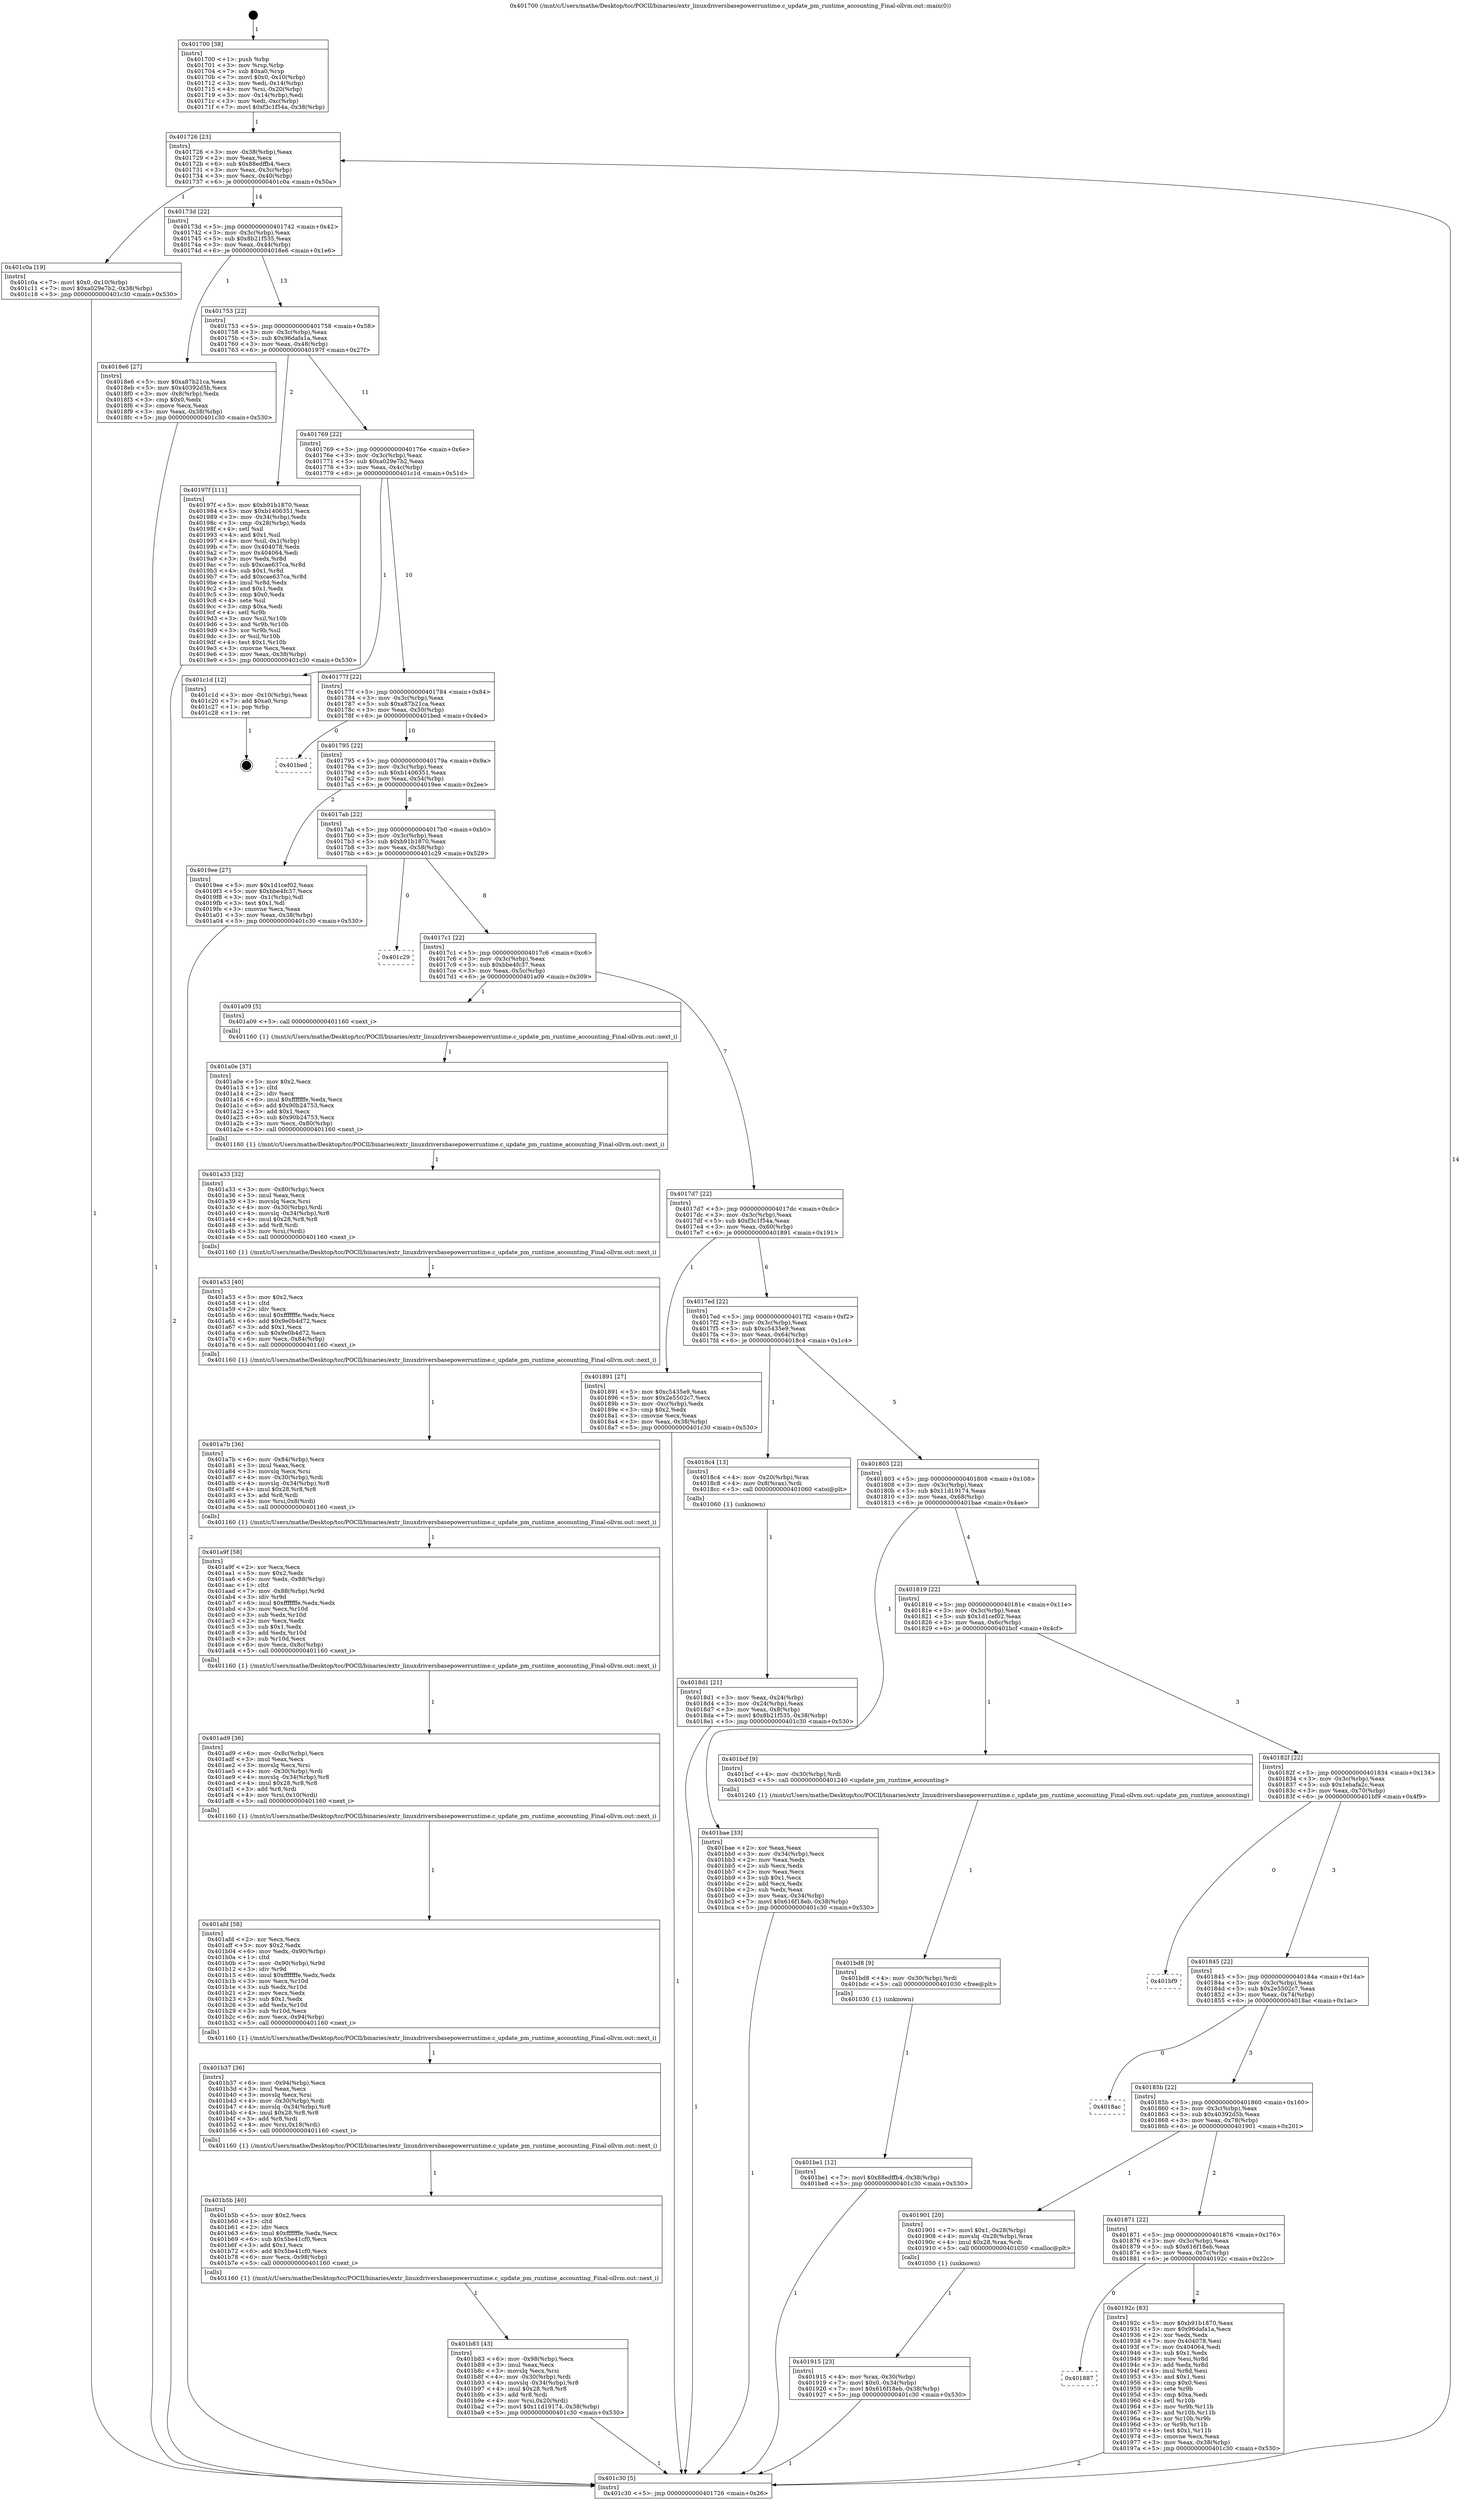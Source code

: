 digraph "0x401700" {
  label = "0x401700 (/mnt/c/Users/mathe/Desktop/tcc/POCII/binaries/extr_linuxdriversbasepowerruntime.c_update_pm_runtime_accounting_Final-ollvm.out::main(0))"
  labelloc = "t"
  node[shape=record]

  Entry [label="",width=0.3,height=0.3,shape=circle,fillcolor=black,style=filled]
  "0x401726" [label="{
     0x401726 [23]\l
     | [instrs]\l
     &nbsp;&nbsp;0x401726 \<+3\>: mov -0x38(%rbp),%eax\l
     &nbsp;&nbsp;0x401729 \<+2\>: mov %eax,%ecx\l
     &nbsp;&nbsp;0x40172b \<+6\>: sub $0x88edffb4,%ecx\l
     &nbsp;&nbsp;0x401731 \<+3\>: mov %eax,-0x3c(%rbp)\l
     &nbsp;&nbsp;0x401734 \<+3\>: mov %ecx,-0x40(%rbp)\l
     &nbsp;&nbsp;0x401737 \<+6\>: je 0000000000401c0a \<main+0x50a\>\l
  }"]
  "0x401c0a" [label="{
     0x401c0a [19]\l
     | [instrs]\l
     &nbsp;&nbsp;0x401c0a \<+7\>: movl $0x0,-0x10(%rbp)\l
     &nbsp;&nbsp;0x401c11 \<+7\>: movl $0xa029e7b2,-0x38(%rbp)\l
     &nbsp;&nbsp;0x401c18 \<+5\>: jmp 0000000000401c30 \<main+0x530\>\l
  }"]
  "0x40173d" [label="{
     0x40173d [22]\l
     | [instrs]\l
     &nbsp;&nbsp;0x40173d \<+5\>: jmp 0000000000401742 \<main+0x42\>\l
     &nbsp;&nbsp;0x401742 \<+3\>: mov -0x3c(%rbp),%eax\l
     &nbsp;&nbsp;0x401745 \<+5\>: sub $0x8b21f535,%eax\l
     &nbsp;&nbsp;0x40174a \<+3\>: mov %eax,-0x44(%rbp)\l
     &nbsp;&nbsp;0x40174d \<+6\>: je 00000000004018e6 \<main+0x1e6\>\l
  }"]
  Exit [label="",width=0.3,height=0.3,shape=circle,fillcolor=black,style=filled,peripheries=2]
  "0x4018e6" [label="{
     0x4018e6 [27]\l
     | [instrs]\l
     &nbsp;&nbsp;0x4018e6 \<+5\>: mov $0xa87b21ca,%eax\l
     &nbsp;&nbsp;0x4018eb \<+5\>: mov $0x40392d5b,%ecx\l
     &nbsp;&nbsp;0x4018f0 \<+3\>: mov -0x8(%rbp),%edx\l
     &nbsp;&nbsp;0x4018f3 \<+3\>: cmp $0x0,%edx\l
     &nbsp;&nbsp;0x4018f6 \<+3\>: cmove %ecx,%eax\l
     &nbsp;&nbsp;0x4018f9 \<+3\>: mov %eax,-0x38(%rbp)\l
     &nbsp;&nbsp;0x4018fc \<+5\>: jmp 0000000000401c30 \<main+0x530\>\l
  }"]
  "0x401753" [label="{
     0x401753 [22]\l
     | [instrs]\l
     &nbsp;&nbsp;0x401753 \<+5\>: jmp 0000000000401758 \<main+0x58\>\l
     &nbsp;&nbsp;0x401758 \<+3\>: mov -0x3c(%rbp),%eax\l
     &nbsp;&nbsp;0x40175b \<+5\>: sub $0x96dafa1a,%eax\l
     &nbsp;&nbsp;0x401760 \<+3\>: mov %eax,-0x48(%rbp)\l
     &nbsp;&nbsp;0x401763 \<+6\>: je 000000000040197f \<main+0x27f\>\l
  }"]
  "0x401be1" [label="{
     0x401be1 [12]\l
     | [instrs]\l
     &nbsp;&nbsp;0x401be1 \<+7\>: movl $0x88edffb4,-0x38(%rbp)\l
     &nbsp;&nbsp;0x401be8 \<+5\>: jmp 0000000000401c30 \<main+0x530\>\l
  }"]
  "0x40197f" [label="{
     0x40197f [111]\l
     | [instrs]\l
     &nbsp;&nbsp;0x40197f \<+5\>: mov $0xb91b1870,%eax\l
     &nbsp;&nbsp;0x401984 \<+5\>: mov $0xb1406351,%ecx\l
     &nbsp;&nbsp;0x401989 \<+3\>: mov -0x34(%rbp),%edx\l
     &nbsp;&nbsp;0x40198c \<+3\>: cmp -0x28(%rbp),%edx\l
     &nbsp;&nbsp;0x40198f \<+4\>: setl %sil\l
     &nbsp;&nbsp;0x401993 \<+4\>: and $0x1,%sil\l
     &nbsp;&nbsp;0x401997 \<+4\>: mov %sil,-0x1(%rbp)\l
     &nbsp;&nbsp;0x40199b \<+7\>: mov 0x404078,%edx\l
     &nbsp;&nbsp;0x4019a2 \<+7\>: mov 0x404064,%edi\l
     &nbsp;&nbsp;0x4019a9 \<+3\>: mov %edx,%r8d\l
     &nbsp;&nbsp;0x4019ac \<+7\>: sub $0xcae637ca,%r8d\l
     &nbsp;&nbsp;0x4019b3 \<+4\>: sub $0x1,%r8d\l
     &nbsp;&nbsp;0x4019b7 \<+7\>: add $0xcae637ca,%r8d\l
     &nbsp;&nbsp;0x4019be \<+4\>: imul %r8d,%edx\l
     &nbsp;&nbsp;0x4019c2 \<+3\>: and $0x1,%edx\l
     &nbsp;&nbsp;0x4019c5 \<+3\>: cmp $0x0,%edx\l
     &nbsp;&nbsp;0x4019c8 \<+4\>: sete %sil\l
     &nbsp;&nbsp;0x4019cc \<+3\>: cmp $0xa,%edi\l
     &nbsp;&nbsp;0x4019cf \<+4\>: setl %r9b\l
     &nbsp;&nbsp;0x4019d3 \<+3\>: mov %sil,%r10b\l
     &nbsp;&nbsp;0x4019d6 \<+3\>: and %r9b,%r10b\l
     &nbsp;&nbsp;0x4019d9 \<+3\>: xor %r9b,%sil\l
     &nbsp;&nbsp;0x4019dc \<+3\>: or %sil,%r10b\l
     &nbsp;&nbsp;0x4019df \<+4\>: test $0x1,%r10b\l
     &nbsp;&nbsp;0x4019e3 \<+3\>: cmovne %ecx,%eax\l
     &nbsp;&nbsp;0x4019e6 \<+3\>: mov %eax,-0x38(%rbp)\l
     &nbsp;&nbsp;0x4019e9 \<+5\>: jmp 0000000000401c30 \<main+0x530\>\l
  }"]
  "0x401769" [label="{
     0x401769 [22]\l
     | [instrs]\l
     &nbsp;&nbsp;0x401769 \<+5\>: jmp 000000000040176e \<main+0x6e\>\l
     &nbsp;&nbsp;0x40176e \<+3\>: mov -0x3c(%rbp),%eax\l
     &nbsp;&nbsp;0x401771 \<+5\>: sub $0xa029e7b2,%eax\l
     &nbsp;&nbsp;0x401776 \<+3\>: mov %eax,-0x4c(%rbp)\l
     &nbsp;&nbsp;0x401779 \<+6\>: je 0000000000401c1d \<main+0x51d\>\l
  }"]
  "0x401bd8" [label="{
     0x401bd8 [9]\l
     | [instrs]\l
     &nbsp;&nbsp;0x401bd8 \<+4\>: mov -0x30(%rbp),%rdi\l
     &nbsp;&nbsp;0x401bdc \<+5\>: call 0000000000401030 \<free@plt\>\l
     | [calls]\l
     &nbsp;&nbsp;0x401030 \{1\} (unknown)\l
  }"]
  "0x401c1d" [label="{
     0x401c1d [12]\l
     | [instrs]\l
     &nbsp;&nbsp;0x401c1d \<+3\>: mov -0x10(%rbp),%eax\l
     &nbsp;&nbsp;0x401c20 \<+7\>: add $0xa0,%rsp\l
     &nbsp;&nbsp;0x401c27 \<+1\>: pop %rbp\l
     &nbsp;&nbsp;0x401c28 \<+1\>: ret\l
  }"]
  "0x40177f" [label="{
     0x40177f [22]\l
     | [instrs]\l
     &nbsp;&nbsp;0x40177f \<+5\>: jmp 0000000000401784 \<main+0x84\>\l
     &nbsp;&nbsp;0x401784 \<+3\>: mov -0x3c(%rbp),%eax\l
     &nbsp;&nbsp;0x401787 \<+5\>: sub $0xa87b21ca,%eax\l
     &nbsp;&nbsp;0x40178c \<+3\>: mov %eax,-0x50(%rbp)\l
     &nbsp;&nbsp;0x40178f \<+6\>: je 0000000000401bed \<main+0x4ed\>\l
  }"]
  "0x401b83" [label="{
     0x401b83 [43]\l
     | [instrs]\l
     &nbsp;&nbsp;0x401b83 \<+6\>: mov -0x98(%rbp),%ecx\l
     &nbsp;&nbsp;0x401b89 \<+3\>: imul %eax,%ecx\l
     &nbsp;&nbsp;0x401b8c \<+3\>: movslq %ecx,%rsi\l
     &nbsp;&nbsp;0x401b8f \<+4\>: mov -0x30(%rbp),%rdi\l
     &nbsp;&nbsp;0x401b93 \<+4\>: movslq -0x34(%rbp),%r8\l
     &nbsp;&nbsp;0x401b97 \<+4\>: imul $0x28,%r8,%r8\l
     &nbsp;&nbsp;0x401b9b \<+3\>: add %r8,%rdi\l
     &nbsp;&nbsp;0x401b9e \<+4\>: mov %rsi,0x20(%rdi)\l
     &nbsp;&nbsp;0x401ba2 \<+7\>: movl $0x11d19174,-0x38(%rbp)\l
     &nbsp;&nbsp;0x401ba9 \<+5\>: jmp 0000000000401c30 \<main+0x530\>\l
  }"]
  "0x401bed" [label="{
     0x401bed\l
  }", style=dashed]
  "0x401795" [label="{
     0x401795 [22]\l
     | [instrs]\l
     &nbsp;&nbsp;0x401795 \<+5\>: jmp 000000000040179a \<main+0x9a\>\l
     &nbsp;&nbsp;0x40179a \<+3\>: mov -0x3c(%rbp),%eax\l
     &nbsp;&nbsp;0x40179d \<+5\>: sub $0xb1406351,%eax\l
     &nbsp;&nbsp;0x4017a2 \<+3\>: mov %eax,-0x54(%rbp)\l
     &nbsp;&nbsp;0x4017a5 \<+6\>: je 00000000004019ee \<main+0x2ee\>\l
  }"]
  "0x401b5b" [label="{
     0x401b5b [40]\l
     | [instrs]\l
     &nbsp;&nbsp;0x401b5b \<+5\>: mov $0x2,%ecx\l
     &nbsp;&nbsp;0x401b60 \<+1\>: cltd\l
     &nbsp;&nbsp;0x401b61 \<+2\>: idiv %ecx\l
     &nbsp;&nbsp;0x401b63 \<+6\>: imul $0xfffffffe,%edx,%ecx\l
     &nbsp;&nbsp;0x401b69 \<+6\>: sub $0x5be41cf0,%ecx\l
     &nbsp;&nbsp;0x401b6f \<+3\>: add $0x1,%ecx\l
     &nbsp;&nbsp;0x401b72 \<+6\>: add $0x5be41cf0,%ecx\l
     &nbsp;&nbsp;0x401b78 \<+6\>: mov %ecx,-0x98(%rbp)\l
     &nbsp;&nbsp;0x401b7e \<+5\>: call 0000000000401160 \<next_i\>\l
     | [calls]\l
     &nbsp;&nbsp;0x401160 \{1\} (/mnt/c/Users/mathe/Desktop/tcc/POCII/binaries/extr_linuxdriversbasepowerruntime.c_update_pm_runtime_accounting_Final-ollvm.out::next_i)\l
  }"]
  "0x4019ee" [label="{
     0x4019ee [27]\l
     | [instrs]\l
     &nbsp;&nbsp;0x4019ee \<+5\>: mov $0x1d1cef02,%eax\l
     &nbsp;&nbsp;0x4019f3 \<+5\>: mov $0xbbe4fc37,%ecx\l
     &nbsp;&nbsp;0x4019f8 \<+3\>: mov -0x1(%rbp),%dl\l
     &nbsp;&nbsp;0x4019fb \<+3\>: test $0x1,%dl\l
     &nbsp;&nbsp;0x4019fe \<+3\>: cmovne %ecx,%eax\l
     &nbsp;&nbsp;0x401a01 \<+3\>: mov %eax,-0x38(%rbp)\l
     &nbsp;&nbsp;0x401a04 \<+5\>: jmp 0000000000401c30 \<main+0x530\>\l
  }"]
  "0x4017ab" [label="{
     0x4017ab [22]\l
     | [instrs]\l
     &nbsp;&nbsp;0x4017ab \<+5\>: jmp 00000000004017b0 \<main+0xb0\>\l
     &nbsp;&nbsp;0x4017b0 \<+3\>: mov -0x3c(%rbp),%eax\l
     &nbsp;&nbsp;0x4017b3 \<+5\>: sub $0xb91b1870,%eax\l
     &nbsp;&nbsp;0x4017b8 \<+3\>: mov %eax,-0x58(%rbp)\l
     &nbsp;&nbsp;0x4017bb \<+6\>: je 0000000000401c29 \<main+0x529\>\l
  }"]
  "0x401b37" [label="{
     0x401b37 [36]\l
     | [instrs]\l
     &nbsp;&nbsp;0x401b37 \<+6\>: mov -0x94(%rbp),%ecx\l
     &nbsp;&nbsp;0x401b3d \<+3\>: imul %eax,%ecx\l
     &nbsp;&nbsp;0x401b40 \<+3\>: movslq %ecx,%rsi\l
     &nbsp;&nbsp;0x401b43 \<+4\>: mov -0x30(%rbp),%rdi\l
     &nbsp;&nbsp;0x401b47 \<+4\>: movslq -0x34(%rbp),%r8\l
     &nbsp;&nbsp;0x401b4b \<+4\>: imul $0x28,%r8,%r8\l
     &nbsp;&nbsp;0x401b4f \<+3\>: add %r8,%rdi\l
     &nbsp;&nbsp;0x401b52 \<+4\>: mov %rsi,0x18(%rdi)\l
     &nbsp;&nbsp;0x401b56 \<+5\>: call 0000000000401160 \<next_i\>\l
     | [calls]\l
     &nbsp;&nbsp;0x401160 \{1\} (/mnt/c/Users/mathe/Desktop/tcc/POCII/binaries/extr_linuxdriversbasepowerruntime.c_update_pm_runtime_accounting_Final-ollvm.out::next_i)\l
  }"]
  "0x401c29" [label="{
     0x401c29\l
  }", style=dashed]
  "0x4017c1" [label="{
     0x4017c1 [22]\l
     | [instrs]\l
     &nbsp;&nbsp;0x4017c1 \<+5\>: jmp 00000000004017c6 \<main+0xc6\>\l
     &nbsp;&nbsp;0x4017c6 \<+3\>: mov -0x3c(%rbp),%eax\l
     &nbsp;&nbsp;0x4017c9 \<+5\>: sub $0xbbe4fc37,%eax\l
     &nbsp;&nbsp;0x4017ce \<+3\>: mov %eax,-0x5c(%rbp)\l
     &nbsp;&nbsp;0x4017d1 \<+6\>: je 0000000000401a09 \<main+0x309\>\l
  }"]
  "0x401afd" [label="{
     0x401afd [58]\l
     | [instrs]\l
     &nbsp;&nbsp;0x401afd \<+2\>: xor %ecx,%ecx\l
     &nbsp;&nbsp;0x401aff \<+5\>: mov $0x2,%edx\l
     &nbsp;&nbsp;0x401b04 \<+6\>: mov %edx,-0x90(%rbp)\l
     &nbsp;&nbsp;0x401b0a \<+1\>: cltd\l
     &nbsp;&nbsp;0x401b0b \<+7\>: mov -0x90(%rbp),%r9d\l
     &nbsp;&nbsp;0x401b12 \<+3\>: idiv %r9d\l
     &nbsp;&nbsp;0x401b15 \<+6\>: imul $0xfffffffe,%edx,%edx\l
     &nbsp;&nbsp;0x401b1b \<+3\>: mov %ecx,%r10d\l
     &nbsp;&nbsp;0x401b1e \<+3\>: sub %edx,%r10d\l
     &nbsp;&nbsp;0x401b21 \<+2\>: mov %ecx,%edx\l
     &nbsp;&nbsp;0x401b23 \<+3\>: sub $0x1,%edx\l
     &nbsp;&nbsp;0x401b26 \<+3\>: add %edx,%r10d\l
     &nbsp;&nbsp;0x401b29 \<+3\>: sub %r10d,%ecx\l
     &nbsp;&nbsp;0x401b2c \<+6\>: mov %ecx,-0x94(%rbp)\l
     &nbsp;&nbsp;0x401b32 \<+5\>: call 0000000000401160 \<next_i\>\l
     | [calls]\l
     &nbsp;&nbsp;0x401160 \{1\} (/mnt/c/Users/mathe/Desktop/tcc/POCII/binaries/extr_linuxdriversbasepowerruntime.c_update_pm_runtime_accounting_Final-ollvm.out::next_i)\l
  }"]
  "0x401a09" [label="{
     0x401a09 [5]\l
     | [instrs]\l
     &nbsp;&nbsp;0x401a09 \<+5\>: call 0000000000401160 \<next_i\>\l
     | [calls]\l
     &nbsp;&nbsp;0x401160 \{1\} (/mnt/c/Users/mathe/Desktop/tcc/POCII/binaries/extr_linuxdriversbasepowerruntime.c_update_pm_runtime_accounting_Final-ollvm.out::next_i)\l
  }"]
  "0x4017d7" [label="{
     0x4017d7 [22]\l
     | [instrs]\l
     &nbsp;&nbsp;0x4017d7 \<+5\>: jmp 00000000004017dc \<main+0xdc\>\l
     &nbsp;&nbsp;0x4017dc \<+3\>: mov -0x3c(%rbp),%eax\l
     &nbsp;&nbsp;0x4017df \<+5\>: sub $0xf3c1f54a,%eax\l
     &nbsp;&nbsp;0x4017e4 \<+3\>: mov %eax,-0x60(%rbp)\l
     &nbsp;&nbsp;0x4017e7 \<+6\>: je 0000000000401891 \<main+0x191\>\l
  }"]
  "0x401ad9" [label="{
     0x401ad9 [36]\l
     | [instrs]\l
     &nbsp;&nbsp;0x401ad9 \<+6\>: mov -0x8c(%rbp),%ecx\l
     &nbsp;&nbsp;0x401adf \<+3\>: imul %eax,%ecx\l
     &nbsp;&nbsp;0x401ae2 \<+3\>: movslq %ecx,%rsi\l
     &nbsp;&nbsp;0x401ae5 \<+4\>: mov -0x30(%rbp),%rdi\l
     &nbsp;&nbsp;0x401ae9 \<+4\>: movslq -0x34(%rbp),%r8\l
     &nbsp;&nbsp;0x401aed \<+4\>: imul $0x28,%r8,%r8\l
     &nbsp;&nbsp;0x401af1 \<+3\>: add %r8,%rdi\l
     &nbsp;&nbsp;0x401af4 \<+4\>: mov %rsi,0x10(%rdi)\l
     &nbsp;&nbsp;0x401af8 \<+5\>: call 0000000000401160 \<next_i\>\l
     | [calls]\l
     &nbsp;&nbsp;0x401160 \{1\} (/mnt/c/Users/mathe/Desktop/tcc/POCII/binaries/extr_linuxdriversbasepowerruntime.c_update_pm_runtime_accounting_Final-ollvm.out::next_i)\l
  }"]
  "0x401891" [label="{
     0x401891 [27]\l
     | [instrs]\l
     &nbsp;&nbsp;0x401891 \<+5\>: mov $0xc5435e9,%eax\l
     &nbsp;&nbsp;0x401896 \<+5\>: mov $0x2e5502c7,%ecx\l
     &nbsp;&nbsp;0x40189b \<+3\>: mov -0xc(%rbp),%edx\l
     &nbsp;&nbsp;0x40189e \<+3\>: cmp $0x2,%edx\l
     &nbsp;&nbsp;0x4018a1 \<+3\>: cmovne %ecx,%eax\l
     &nbsp;&nbsp;0x4018a4 \<+3\>: mov %eax,-0x38(%rbp)\l
     &nbsp;&nbsp;0x4018a7 \<+5\>: jmp 0000000000401c30 \<main+0x530\>\l
  }"]
  "0x4017ed" [label="{
     0x4017ed [22]\l
     | [instrs]\l
     &nbsp;&nbsp;0x4017ed \<+5\>: jmp 00000000004017f2 \<main+0xf2\>\l
     &nbsp;&nbsp;0x4017f2 \<+3\>: mov -0x3c(%rbp),%eax\l
     &nbsp;&nbsp;0x4017f5 \<+5\>: sub $0xc5435e9,%eax\l
     &nbsp;&nbsp;0x4017fa \<+3\>: mov %eax,-0x64(%rbp)\l
     &nbsp;&nbsp;0x4017fd \<+6\>: je 00000000004018c4 \<main+0x1c4\>\l
  }"]
  "0x401c30" [label="{
     0x401c30 [5]\l
     | [instrs]\l
     &nbsp;&nbsp;0x401c30 \<+5\>: jmp 0000000000401726 \<main+0x26\>\l
  }"]
  "0x401700" [label="{
     0x401700 [38]\l
     | [instrs]\l
     &nbsp;&nbsp;0x401700 \<+1\>: push %rbp\l
     &nbsp;&nbsp;0x401701 \<+3\>: mov %rsp,%rbp\l
     &nbsp;&nbsp;0x401704 \<+7\>: sub $0xa0,%rsp\l
     &nbsp;&nbsp;0x40170b \<+7\>: movl $0x0,-0x10(%rbp)\l
     &nbsp;&nbsp;0x401712 \<+3\>: mov %edi,-0x14(%rbp)\l
     &nbsp;&nbsp;0x401715 \<+4\>: mov %rsi,-0x20(%rbp)\l
     &nbsp;&nbsp;0x401719 \<+3\>: mov -0x14(%rbp),%edi\l
     &nbsp;&nbsp;0x40171c \<+3\>: mov %edi,-0xc(%rbp)\l
     &nbsp;&nbsp;0x40171f \<+7\>: movl $0xf3c1f54a,-0x38(%rbp)\l
  }"]
  "0x401a9f" [label="{
     0x401a9f [58]\l
     | [instrs]\l
     &nbsp;&nbsp;0x401a9f \<+2\>: xor %ecx,%ecx\l
     &nbsp;&nbsp;0x401aa1 \<+5\>: mov $0x2,%edx\l
     &nbsp;&nbsp;0x401aa6 \<+6\>: mov %edx,-0x88(%rbp)\l
     &nbsp;&nbsp;0x401aac \<+1\>: cltd\l
     &nbsp;&nbsp;0x401aad \<+7\>: mov -0x88(%rbp),%r9d\l
     &nbsp;&nbsp;0x401ab4 \<+3\>: idiv %r9d\l
     &nbsp;&nbsp;0x401ab7 \<+6\>: imul $0xfffffffe,%edx,%edx\l
     &nbsp;&nbsp;0x401abd \<+3\>: mov %ecx,%r10d\l
     &nbsp;&nbsp;0x401ac0 \<+3\>: sub %edx,%r10d\l
     &nbsp;&nbsp;0x401ac3 \<+2\>: mov %ecx,%edx\l
     &nbsp;&nbsp;0x401ac5 \<+3\>: sub $0x1,%edx\l
     &nbsp;&nbsp;0x401ac8 \<+3\>: add %edx,%r10d\l
     &nbsp;&nbsp;0x401acb \<+3\>: sub %r10d,%ecx\l
     &nbsp;&nbsp;0x401ace \<+6\>: mov %ecx,-0x8c(%rbp)\l
     &nbsp;&nbsp;0x401ad4 \<+5\>: call 0000000000401160 \<next_i\>\l
     | [calls]\l
     &nbsp;&nbsp;0x401160 \{1\} (/mnt/c/Users/mathe/Desktop/tcc/POCII/binaries/extr_linuxdriversbasepowerruntime.c_update_pm_runtime_accounting_Final-ollvm.out::next_i)\l
  }"]
  "0x4018c4" [label="{
     0x4018c4 [13]\l
     | [instrs]\l
     &nbsp;&nbsp;0x4018c4 \<+4\>: mov -0x20(%rbp),%rax\l
     &nbsp;&nbsp;0x4018c8 \<+4\>: mov 0x8(%rax),%rdi\l
     &nbsp;&nbsp;0x4018cc \<+5\>: call 0000000000401060 \<atoi@plt\>\l
     | [calls]\l
     &nbsp;&nbsp;0x401060 \{1\} (unknown)\l
  }"]
  "0x401803" [label="{
     0x401803 [22]\l
     | [instrs]\l
     &nbsp;&nbsp;0x401803 \<+5\>: jmp 0000000000401808 \<main+0x108\>\l
     &nbsp;&nbsp;0x401808 \<+3\>: mov -0x3c(%rbp),%eax\l
     &nbsp;&nbsp;0x40180b \<+5\>: sub $0x11d19174,%eax\l
     &nbsp;&nbsp;0x401810 \<+3\>: mov %eax,-0x68(%rbp)\l
     &nbsp;&nbsp;0x401813 \<+6\>: je 0000000000401bae \<main+0x4ae\>\l
  }"]
  "0x4018d1" [label="{
     0x4018d1 [21]\l
     | [instrs]\l
     &nbsp;&nbsp;0x4018d1 \<+3\>: mov %eax,-0x24(%rbp)\l
     &nbsp;&nbsp;0x4018d4 \<+3\>: mov -0x24(%rbp),%eax\l
     &nbsp;&nbsp;0x4018d7 \<+3\>: mov %eax,-0x8(%rbp)\l
     &nbsp;&nbsp;0x4018da \<+7\>: movl $0x8b21f535,-0x38(%rbp)\l
     &nbsp;&nbsp;0x4018e1 \<+5\>: jmp 0000000000401c30 \<main+0x530\>\l
  }"]
  "0x401a7b" [label="{
     0x401a7b [36]\l
     | [instrs]\l
     &nbsp;&nbsp;0x401a7b \<+6\>: mov -0x84(%rbp),%ecx\l
     &nbsp;&nbsp;0x401a81 \<+3\>: imul %eax,%ecx\l
     &nbsp;&nbsp;0x401a84 \<+3\>: movslq %ecx,%rsi\l
     &nbsp;&nbsp;0x401a87 \<+4\>: mov -0x30(%rbp),%rdi\l
     &nbsp;&nbsp;0x401a8b \<+4\>: movslq -0x34(%rbp),%r8\l
     &nbsp;&nbsp;0x401a8f \<+4\>: imul $0x28,%r8,%r8\l
     &nbsp;&nbsp;0x401a93 \<+3\>: add %r8,%rdi\l
     &nbsp;&nbsp;0x401a96 \<+4\>: mov %rsi,0x8(%rdi)\l
     &nbsp;&nbsp;0x401a9a \<+5\>: call 0000000000401160 \<next_i\>\l
     | [calls]\l
     &nbsp;&nbsp;0x401160 \{1\} (/mnt/c/Users/mathe/Desktop/tcc/POCII/binaries/extr_linuxdriversbasepowerruntime.c_update_pm_runtime_accounting_Final-ollvm.out::next_i)\l
  }"]
  "0x401bae" [label="{
     0x401bae [33]\l
     | [instrs]\l
     &nbsp;&nbsp;0x401bae \<+2\>: xor %eax,%eax\l
     &nbsp;&nbsp;0x401bb0 \<+3\>: mov -0x34(%rbp),%ecx\l
     &nbsp;&nbsp;0x401bb3 \<+2\>: mov %eax,%edx\l
     &nbsp;&nbsp;0x401bb5 \<+2\>: sub %ecx,%edx\l
     &nbsp;&nbsp;0x401bb7 \<+2\>: mov %eax,%ecx\l
     &nbsp;&nbsp;0x401bb9 \<+3\>: sub $0x1,%ecx\l
     &nbsp;&nbsp;0x401bbc \<+2\>: add %ecx,%edx\l
     &nbsp;&nbsp;0x401bbe \<+2\>: sub %edx,%eax\l
     &nbsp;&nbsp;0x401bc0 \<+3\>: mov %eax,-0x34(%rbp)\l
     &nbsp;&nbsp;0x401bc3 \<+7\>: movl $0x616f18eb,-0x38(%rbp)\l
     &nbsp;&nbsp;0x401bca \<+5\>: jmp 0000000000401c30 \<main+0x530\>\l
  }"]
  "0x401819" [label="{
     0x401819 [22]\l
     | [instrs]\l
     &nbsp;&nbsp;0x401819 \<+5\>: jmp 000000000040181e \<main+0x11e\>\l
     &nbsp;&nbsp;0x40181e \<+3\>: mov -0x3c(%rbp),%eax\l
     &nbsp;&nbsp;0x401821 \<+5\>: sub $0x1d1cef02,%eax\l
     &nbsp;&nbsp;0x401826 \<+3\>: mov %eax,-0x6c(%rbp)\l
     &nbsp;&nbsp;0x401829 \<+6\>: je 0000000000401bcf \<main+0x4cf\>\l
  }"]
  "0x401a53" [label="{
     0x401a53 [40]\l
     | [instrs]\l
     &nbsp;&nbsp;0x401a53 \<+5\>: mov $0x2,%ecx\l
     &nbsp;&nbsp;0x401a58 \<+1\>: cltd\l
     &nbsp;&nbsp;0x401a59 \<+2\>: idiv %ecx\l
     &nbsp;&nbsp;0x401a5b \<+6\>: imul $0xfffffffe,%edx,%ecx\l
     &nbsp;&nbsp;0x401a61 \<+6\>: add $0x9e0b4d72,%ecx\l
     &nbsp;&nbsp;0x401a67 \<+3\>: add $0x1,%ecx\l
     &nbsp;&nbsp;0x401a6a \<+6\>: sub $0x9e0b4d72,%ecx\l
     &nbsp;&nbsp;0x401a70 \<+6\>: mov %ecx,-0x84(%rbp)\l
     &nbsp;&nbsp;0x401a76 \<+5\>: call 0000000000401160 \<next_i\>\l
     | [calls]\l
     &nbsp;&nbsp;0x401160 \{1\} (/mnt/c/Users/mathe/Desktop/tcc/POCII/binaries/extr_linuxdriversbasepowerruntime.c_update_pm_runtime_accounting_Final-ollvm.out::next_i)\l
  }"]
  "0x401bcf" [label="{
     0x401bcf [9]\l
     | [instrs]\l
     &nbsp;&nbsp;0x401bcf \<+4\>: mov -0x30(%rbp),%rdi\l
     &nbsp;&nbsp;0x401bd3 \<+5\>: call 0000000000401240 \<update_pm_runtime_accounting\>\l
     | [calls]\l
     &nbsp;&nbsp;0x401240 \{1\} (/mnt/c/Users/mathe/Desktop/tcc/POCII/binaries/extr_linuxdriversbasepowerruntime.c_update_pm_runtime_accounting_Final-ollvm.out::update_pm_runtime_accounting)\l
  }"]
  "0x40182f" [label="{
     0x40182f [22]\l
     | [instrs]\l
     &nbsp;&nbsp;0x40182f \<+5\>: jmp 0000000000401834 \<main+0x134\>\l
     &nbsp;&nbsp;0x401834 \<+3\>: mov -0x3c(%rbp),%eax\l
     &nbsp;&nbsp;0x401837 \<+5\>: sub $0x1ebafa2c,%eax\l
     &nbsp;&nbsp;0x40183c \<+3\>: mov %eax,-0x70(%rbp)\l
     &nbsp;&nbsp;0x40183f \<+6\>: je 0000000000401bf9 \<main+0x4f9\>\l
  }"]
  "0x401a33" [label="{
     0x401a33 [32]\l
     | [instrs]\l
     &nbsp;&nbsp;0x401a33 \<+3\>: mov -0x80(%rbp),%ecx\l
     &nbsp;&nbsp;0x401a36 \<+3\>: imul %eax,%ecx\l
     &nbsp;&nbsp;0x401a39 \<+3\>: movslq %ecx,%rsi\l
     &nbsp;&nbsp;0x401a3c \<+4\>: mov -0x30(%rbp),%rdi\l
     &nbsp;&nbsp;0x401a40 \<+4\>: movslq -0x34(%rbp),%r8\l
     &nbsp;&nbsp;0x401a44 \<+4\>: imul $0x28,%r8,%r8\l
     &nbsp;&nbsp;0x401a48 \<+3\>: add %r8,%rdi\l
     &nbsp;&nbsp;0x401a4b \<+3\>: mov %rsi,(%rdi)\l
     &nbsp;&nbsp;0x401a4e \<+5\>: call 0000000000401160 \<next_i\>\l
     | [calls]\l
     &nbsp;&nbsp;0x401160 \{1\} (/mnt/c/Users/mathe/Desktop/tcc/POCII/binaries/extr_linuxdriversbasepowerruntime.c_update_pm_runtime_accounting_Final-ollvm.out::next_i)\l
  }"]
  "0x401bf9" [label="{
     0x401bf9\l
  }", style=dashed]
  "0x401845" [label="{
     0x401845 [22]\l
     | [instrs]\l
     &nbsp;&nbsp;0x401845 \<+5\>: jmp 000000000040184a \<main+0x14a\>\l
     &nbsp;&nbsp;0x40184a \<+3\>: mov -0x3c(%rbp),%eax\l
     &nbsp;&nbsp;0x40184d \<+5\>: sub $0x2e5502c7,%eax\l
     &nbsp;&nbsp;0x401852 \<+3\>: mov %eax,-0x74(%rbp)\l
     &nbsp;&nbsp;0x401855 \<+6\>: je 00000000004018ac \<main+0x1ac\>\l
  }"]
  "0x401a0e" [label="{
     0x401a0e [37]\l
     | [instrs]\l
     &nbsp;&nbsp;0x401a0e \<+5\>: mov $0x2,%ecx\l
     &nbsp;&nbsp;0x401a13 \<+1\>: cltd\l
     &nbsp;&nbsp;0x401a14 \<+2\>: idiv %ecx\l
     &nbsp;&nbsp;0x401a16 \<+6\>: imul $0xfffffffe,%edx,%ecx\l
     &nbsp;&nbsp;0x401a1c \<+6\>: add $0x90b24753,%ecx\l
     &nbsp;&nbsp;0x401a22 \<+3\>: add $0x1,%ecx\l
     &nbsp;&nbsp;0x401a25 \<+6\>: sub $0x90b24753,%ecx\l
     &nbsp;&nbsp;0x401a2b \<+3\>: mov %ecx,-0x80(%rbp)\l
     &nbsp;&nbsp;0x401a2e \<+5\>: call 0000000000401160 \<next_i\>\l
     | [calls]\l
     &nbsp;&nbsp;0x401160 \{1\} (/mnt/c/Users/mathe/Desktop/tcc/POCII/binaries/extr_linuxdriversbasepowerruntime.c_update_pm_runtime_accounting_Final-ollvm.out::next_i)\l
  }"]
  "0x4018ac" [label="{
     0x4018ac\l
  }", style=dashed]
  "0x40185b" [label="{
     0x40185b [22]\l
     | [instrs]\l
     &nbsp;&nbsp;0x40185b \<+5\>: jmp 0000000000401860 \<main+0x160\>\l
     &nbsp;&nbsp;0x401860 \<+3\>: mov -0x3c(%rbp),%eax\l
     &nbsp;&nbsp;0x401863 \<+5\>: sub $0x40392d5b,%eax\l
     &nbsp;&nbsp;0x401868 \<+3\>: mov %eax,-0x78(%rbp)\l
     &nbsp;&nbsp;0x40186b \<+6\>: je 0000000000401901 \<main+0x201\>\l
  }"]
  "0x401887" [label="{
     0x401887\l
  }", style=dashed]
  "0x401901" [label="{
     0x401901 [20]\l
     | [instrs]\l
     &nbsp;&nbsp;0x401901 \<+7\>: movl $0x1,-0x28(%rbp)\l
     &nbsp;&nbsp;0x401908 \<+4\>: movslq -0x28(%rbp),%rax\l
     &nbsp;&nbsp;0x40190c \<+4\>: imul $0x28,%rax,%rdi\l
     &nbsp;&nbsp;0x401910 \<+5\>: call 0000000000401050 \<malloc@plt\>\l
     | [calls]\l
     &nbsp;&nbsp;0x401050 \{1\} (unknown)\l
  }"]
  "0x401871" [label="{
     0x401871 [22]\l
     | [instrs]\l
     &nbsp;&nbsp;0x401871 \<+5\>: jmp 0000000000401876 \<main+0x176\>\l
     &nbsp;&nbsp;0x401876 \<+3\>: mov -0x3c(%rbp),%eax\l
     &nbsp;&nbsp;0x401879 \<+5\>: sub $0x616f18eb,%eax\l
     &nbsp;&nbsp;0x40187e \<+3\>: mov %eax,-0x7c(%rbp)\l
     &nbsp;&nbsp;0x401881 \<+6\>: je 000000000040192c \<main+0x22c\>\l
  }"]
  "0x401915" [label="{
     0x401915 [23]\l
     | [instrs]\l
     &nbsp;&nbsp;0x401915 \<+4\>: mov %rax,-0x30(%rbp)\l
     &nbsp;&nbsp;0x401919 \<+7\>: movl $0x0,-0x34(%rbp)\l
     &nbsp;&nbsp;0x401920 \<+7\>: movl $0x616f18eb,-0x38(%rbp)\l
     &nbsp;&nbsp;0x401927 \<+5\>: jmp 0000000000401c30 \<main+0x530\>\l
  }"]
  "0x40192c" [label="{
     0x40192c [83]\l
     | [instrs]\l
     &nbsp;&nbsp;0x40192c \<+5\>: mov $0xb91b1870,%eax\l
     &nbsp;&nbsp;0x401931 \<+5\>: mov $0x96dafa1a,%ecx\l
     &nbsp;&nbsp;0x401936 \<+2\>: xor %edx,%edx\l
     &nbsp;&nbsp;0x401938 \<+7\>: mov 0x404078,%esi\l
     &nbsp;&nbsp;0x40193f \<+7\>: mov 0x404064,%edi\l
     &nbsp;&nbsp;0x401946 \<+3\>: sub $0x1,%edx\l
     &nbsp;&nbsp;0x401949 \<+3\>: mov %esi,%r8d\l
     &nbsp;&nbsp;0x40194c \<+3\>: add %edx,%r8d\l
     &nbsp;&nbsp;0x40194f \<+4\>: imul %r8d,%esi\l
     &nbsp;&nbsp;0x401953 \<+3\>: and $0x1,%esi\l
     &nbsp;&nbsp;0x401956 \<+3\>: cmp $0x0,%esi\l
     &nbsp;&nbsp;0x401959 \<+4\>: sete %r9b\l
     &nbsp;&nbsp;0x40195d \<+3\>: cmp $0xa,%edi\l
     &nbsp;&nbsp;0x401960 \<+4\>: setl %r10b\l
     &nbsp;&nbsp;0x401964 \<+3\>: mov %r9b,%r11b\l
     &nbsp;&nbsp;0x401967 \<+3\>: and %r10b,%r11b\l
     &nbsp;&nbsp;0x40196a \<+3\>: xor %r10b,%r9b\l
     &nbsp;&nbsp;0x40196d \<+3\>: or %r9b,%r11b\l
     &nbsp;&nbsp;0x401970 \<+4\>: test $0x1,%r11b\l
     &nbsp;&nbsp;0x401974 \<+3\>: cmovne %ecx,%eax\l
     &nbsp;&nbsp;0x401977 \<+3\>: mov %eax,-0x38(%rbp)\l
     &nbsp;&nbsp;0x40197a \<+5\>: jmp 0000000000401c30 \<main+0x530\>\l
  }"]
  Entry -> "0x401700" [label=" 1"]
  "0x401726" -> "0x401c0a" [label=" 1"]
  "0x401726" -> "0x40173d" [label=" 14"]
  "0x401c1d" -> Exit [label=" 1"]
  "0x40173d" -> "0x4018e6" [label=" 1"]
  "0x40173d" -> "0x401753" [label=" 13"]
  "0x401c0a" -> "0x401c30" [label=" 1"]
  "0x401753" -> "0x40197f" [label=" 2"]
  "0x401753" -> "0x401769" [label=" 11"]
  "0x401be1" -> "0x401c30" [label=" 1"]
  "0x401769" -> "0x401c1d" [label=" 1"]
  "0x401769" -> "0x40177f" [label=" 10"]
  "0x401bd8" -> "0x401be1" [label=" 1"]
  "0x40177f" -> "0x401bed" [label=" 0"]
  "0x40177f" -> "0x401795" [label=" 10"]
  "0x401bcf" -> "0x401bd8" [label=" 1"]
  "0x401795" -> "0x4019ee" [label=" 2"]
  "0x401795" -> "0x4017ab" [label=" 8"]
  "0x401bae" -> "0x401c30" [label=" 1"]
  "0x4017ab" -> "0x401c29" [label=" 0"]
  "0x4017ab" -> "0x4017c1" [label=" 8"]
  "0x401b83" -> "0x401c30" [label=" 1"]
  "0x4017c1" -> "0x401a09" [label=" 1"]
  "0x4017c1" -> "0x4017d7" [label=" 7"]
  "0x401b5b" -> "0x401b83" [label=" 1"]
  "0x4017d7" -> "0x401891" [label=" 1"]
  "0x4017d7" -> "0x4017ed" [label=" 6"]
  "0x401891" -> "0x401c30" [label=" 1"]
  "0x401700" -> "0x401726" [label=" 1"]
  "0x401c30" -> "0x401726" [label=" 14"]
  "0x401b37" -> "0x401b5b" [label=" 1"]
  "0x4017ed" -> "0x4018c4" [label=" 1"]
  "0x4017ed" -> "0x401803" [label=" 5"]
  "0x4018c4" -> "0x4018d1" [label=" 1"]
  "0x4018d1" -> "0x401c30" [label=" 1"]
  "0x4018e6" -> "0x401c30" [label=" 1"]
  "0x401afd" -> "0x401b37" [label=" 1"]
  "0x401803" -> "0x401bae" [label=" 1"]
  "0x401803" -> "0x401819" [label=" 4"]
  "0x401ad9" -> "0x401afd" [label=" 1"]
  "0x401819" -> "0x401bcf" [label=" 1"]
  "0x401819" -> "0x40182f" [label=" 3"]
  "0x401a9f" -> "0x401ad9" [label=" 1"]
  "0x40182f" -> "0x401bf9" [label=" 0"]
  "0x40182f" -> "0x401845" [label=" 3"]
  "0x401a7b" -> "0x401a9f" [label=" 1"]
  "0x401845" -> "0x4018ac" [label=" 0"]
  "0x401845" -> "0x40185b" [label=" 3"]
  "0x401a53" -> "0x401a7b" [label=" 1"]
  "0x40185b" -> "0x401901" [label=" 1"]
  "0x40185b" -> "0x401871" [label=" 2"]
  "0x401901" -> "0x401915" [label=" 1"]
  "0x401915" -> "0x401c30" [label=" 1"]
  "0x401a33" -> "0x401a53" [label=" 1"]
  "0x401871" -> "0x40192c" [label=" 2"]
  "0x401871" -> "0x401887" [label=" 0"]
  "0x40192c" -> "0x401c30" [label=" 2"]
  "0x40197f" -> "0x401c30" [label=" 2"]
  "0x4019ee" -> "0x401c30" [label=" 2"]
  "0x401a09" -> "0x401a0e" [label=" 1"]
  "0x401a0e" -> "0x401a33" [label=" 1"]
}
